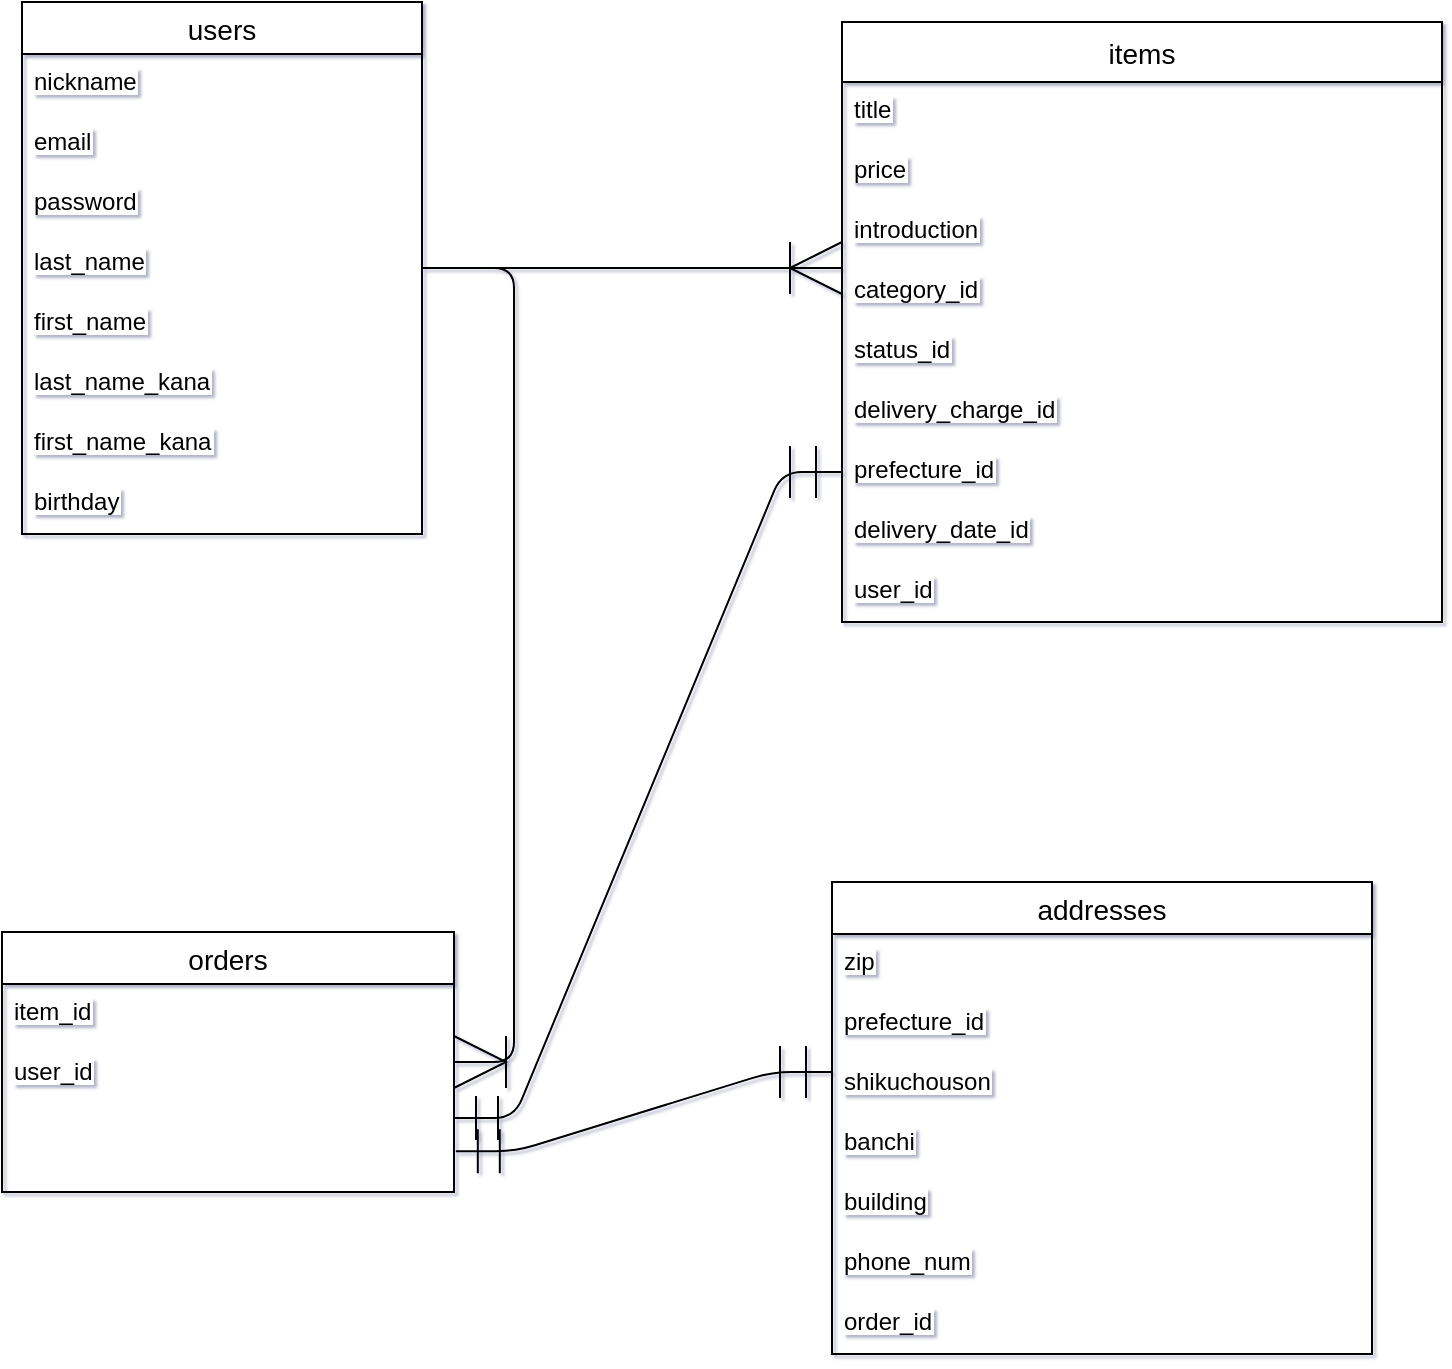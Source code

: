 <mxfile>
    <diagram id="yMavvISScdKKxhhSurgb" name="ページ1">
        <mxGraphModel dx="941" dy="604" grid="1" gridSize="10" guides="1" tooltips="1" connect="1" arrows="1" fold="1" page="1" pageScale="1" pageWidth="827" pageHeight="1169" background="#ffffff" math="0" shadow="1">
            <root>
                <mxCell id="0"/>
                <mxCell id="1" parent="0"/>
                <mxCell id="0izrfsNFi2XIte1MWETJ-1" value="users" style="swimlane;fontStyle=0;childLayout=stackLayout;horizontal=1;startSize=26;horizontalStack=0;resizeParent=1;resizeParentMax=0;resizeLast=0;collapsible=1;marginBottom=0;align=center;fontSize=14;labelBackgroundColor=#FFFFFF;fontColor=#000000;labelBorderColor=none;" vertex="1" parent="1">
                    <mxGeometry x="80" y="120" width="200" height="266" as="geometry"/>
                </mxCell>
                <mxCell id="0izrfsNFi2XIte1MWETJ-2" value="nickname" style="text;strokeColor=none;fillColor=none;spacingLeft=4;spacingRight=4;overflow=hidden;rotatable=0;points=[[0,0.5],[1,0.5]];portConstraint=eastwest;fontSize=12;labelBackgroundColor=#FFFFFF;fontColor=#000000;labelBorderColor=none;" vertex="1" parent="0izrfsNFi2XIte1MWETJ-1">
                    <mxGeometry y="26" width="200" height="30" as="geometry"/>
                </mxCell>
                <mxCell id="0izrfsNFi2XIte1MWETJ-3" value="email" style="text;strokeColor=none;fillColor=none;spacingLeft=4;spacingRight=4;overflow=hidden;rotatable=0;points=[[0,0.5],[1,0.5]];portConstraint=eastwest;fontSize=12;labelBackgroundColor=#FFFFFF;fontColor=#000000;labelBorderColor=none;" vertex="1" parent="0izrfsNFi2XIte1MWETJ-1">
                    <mxGeometry y="56" width="200" height="30" as="geometry"/>
                </mxCell>
                <mxCell id="0izrfsNFi2XIte1MWETJ-4" value="password" style="text;strokeColor=none;fillColor=none;spacingLeft=4;spacingRight=4;overflow=hidden;rotatable=0;points=[[0,0.5],[1,0.5]];portConstraint=eastwest;fontSize=12;labelBackgroundColor=#FFFFFF;fontColor=#000000;labelBorderColor=none;" vertex="1" parent="0izrfsNFi2XIte1MWETJ-1">
                    <mxGeometry y="86" width="200" height="30" as="geometry"/>
                </mxCell>
                <mxCell id="0izrfsNFi2XIte1MWETJ-76" value="last_name" style="text;strokeColor=none;fillColor=none;spacingLeft=4;spacingRight=4;overflow=hidden;rotatable=0;points=[[0,0.5],[1,0.5]];portConstraint=eastwest;fontSize=12;labelBackgroundColor=#FFFFFF;fontColor=#000000;labelBorderColor=none;" vertex="1" parent="0izrfsNFi2XIte1MWETJ-1">
                    <mxGeometry y="116" width="200" height="30" as="geometry"/>
                </mxCell>
                <mxCell id="0izrfsNFi2XIte1MWETJ-77" value="first_name" style="text;strokeColor=none;fillColor=none;spacingLeft=4;spacingRight=4;overflow=hidden;rotatable=0;points=[[0,0.5],[1,0.5]];portConstraint=eastwest;fontSize=12;labelBackgroundColor=#FFFFFF;fontColor=#000000;labelBorderColor=none;" vertex="1" parent="0izrfsNFi2XIte1MWETJ-1">
                    <mxGeometry y="146" width="200" height="30" as="geometry"/>
                </mxCell>
                <mxCell id="0izrfsNFi2XIte1MWETJ-78" value="last_name_kana" style="text;strokeColor=none;fillColor=none;spacingLeft=4;spacingRight=4;overflow=hidden;rotatable=0;points=[[0,0.5],[1,0.5]];portConstraint=eastwest;fontSize=12;labelBackgroundColor=#FFFFFF;fontColor=#000000;labelBorderColor=none;" vertex="1" parent="0izrfsNFi2XIte1MWETJ-1">
                    <mxGeometry y="176" width="200" height="30" as="geometry"/>
                </mxCell>
                <mxCell id="0izrfsNFi2XIte1MWETJ-79" value="first_name_kana" style="text;strokeColor=none;fillColor=none;spacingLeft=4;spacingRight=4;overflow=hidden;rotatable=0;points=[[0,0.5],[1,0.5]];portConstraint=eastwest;fontSize=12;labelBackgroundColor=#FFFFFF;fontColor=#000000;labelBorderColor=none;" vertex="1" parent="0izrfsNFi2XIte1MWETJ-1">
                    <mxGeometry y="206" width="200" height="30" as="geometry"/>
                </mxCell>
                <mxCell id="0izrfsNFi2XIte1MWETJ-80" value="birthday" style="text;strokeColor=none;fillColor=none;spacingLeft=4;spacingRight=4;overflow=hidden;rotatable=0;points=[[0,0.5],[1,0.5]];portConstraint=eastwest;fontSize=12;labelBackgroundColor=#FFFFFF;fontColor=#000000;labelBorderColor=none;" vertex="1" parent="0izrfsNFi2XIte1MWETJ-1">
                    <mxGeometry y="236" width="200" height="30" as="geometry"/>
                </mxCell>
                <mxCell id="0izrfsNFi2XIte1MWETJ-57" value="items" style="swimlane;fontStyle=0;childLayout=stackLayout;horizontal=1;startSize=30;horizontalStack=0;resizeParent=1;resizeParentMax=0;resizeLast=0;collapsible=1;marginBottom=0;align=center;fontSize=14;labelBackgroundColor=#FFFFFF;fontColor=#000000;labelBorderColor=none;" vertex="1" parent="1">
                    <mxGeometry x="490" y="130" width="300" height="300" as="geometry">
                        <mxRectangle x="470" y="120" width="70" height="26" as="alternateBounds"/>
                    </mxGeometry>
                </mxCell>
                <mxCell id="0izrfsNFi2XIte1MWETJ-58" value="title" style="text;strokeColor=none;fillColor=none;spacingLeft=4;spacingRight=4;overflow=hidden;rotatable=0;points=[[0,0.5],[1,0.5]];portConstraint=eastwest;fontSize=12;labelBackgroundColor=#FFFFFF;fontColor=#000000;labelBorderColor=none;" vertex="1" parent="0izrfsNFi2XIte1MWETJ-57">
                    <mxGeometry y="30" width="300" height="30" as="geometry"/>
                </mxCell>
                <mxCell id="0izrfsNFi2XIte1MWETJ-59" value="price&#10;" style="text;strokeColor=none;fillColor=none;spacingLeft=4;spacingRight=4;overflow=hidden;rotatable=0;points=[[0,0.5],[1,0.5]];portConstraint=eastwest;fontSize=12;labelBackgroundColor=#FFFFFF;fontColor=#000000;labelBorderColor=none;" vertex="1" parent="0izrfsNFi2XIte1MWETJ-57">
                    <mxGeometry y="60" width="300" height="30" as="geometry"/>
                </mxCell>
                <mxCell id="0izrfsNFi2XIte1MWETJ-60" value="introduction" style="text;strokeColor=none;fillColor=none;spacingLeft=4;spacingRight=4;overflow=hidden;rotatable=0;points=[[0,0.5],[1,0.5]];portConstraint=eastwest;fontSize=12;labelBackgroundColor=#FFFFFF;fontColor=#000000;labelBorderColor=none;" vertex="1" parent="0izrfsNFi2XIte1MWETJ-57">
                    <mxGeometry y="90" width="300" height="30" as="geometry"/>
                </mxCell>
                <mxCell id="0izrfsNFi2XIte1MWETJ-84" value="category_id" style="text;strokeColor=none;fillColor=none;spacingLeft=4;spacingRight=4;overflow=hidden;rotatable=0;points=[[0,0.5],[1,0.5]];portConstraint=eastwest;fontSize=12;labelBackgroundColor=#FFFFFF;fontColor=#000000;labelBorderColor=none;" vertex="1" parent="0izrfsNFi2XIte1MWETJ-57">
                    <mxGeometry y="120" width="300" height="30" as="geometry"/>
                </mxCell>
                <mxCell id="0izrfsNFi2XIte1MWETJ-85" value="status_id" style="text;strokeColor=none;fillColor=none;spacingLeft=4;spacingRight=4;overflow=hidden;rotatable=0;points=[[0,0.5],[1,0.5]];portConstraint=eastwest;fontSize=12;labelBackgroundColor=#FFFFFF;fontColor=#000000;labelBorderColor=none;" vertex="1" parent="0izrfsNFi2XIte1MWETJ-57">
                    <mxGeometry y="150" width="300" height="30" as="geometry"/>
                </mxCell>
                <mxCell id="0izrfsNFi2XIte1MWETJ-86" value="delivery_charge_id" style="text;strokeColor=none;fillColor=none;spacingLeft=4;spacingRight=4;overflow=hidden;rotatable=0;points=[[0,0.5],[1,0.5]];portConstraint=eastwest;fontSize=12;labelBackgroundColor=#FFFFFF;fontColor=#000000;labelBorderColor=none;" vertex="1" parent="0izrfsNFi2XIte1MWETJ-57">
                    <mxGeometry y="180" width="300" height="30" as="geometry"/>
                </mxCell>
                <mxCell id="0izrfsNFi2XIte1MWETJ-88" value="prefecture_id" style="text;strokeColor=none;fillColor=none;spacingLeft=4;spacingRight=4;overflow=hidden;rotatable=0;points=[[0,0.5],[1,0.5]];portConstraint=eastwest;fontSize=12;labelBackgroundColor=#FFFFFF;fontColor=#000000;labelBorderColor=none;" vertex="1" parent="0izrfsNFi2XIte1MWETJ-57">
                    <mxGeometry y="210" width="300" height="30" as="geometry"/>
                </mxCell>
                <mxCell id="0izrfsNFi2XIte1MWETJ-89" value="delivery_date_id" style="text;strokeColor=none;fillColor=none;spacingLeft=4;spacingRight=4;overflow=hidden;rotatable=0;points=[[0,0.5],[1,0.5]];portConstraint=eastwest;fontSize=12;labelBackgroundColor=#FFFFFF;fontColor=#000000;labelBorderColor=none;" vertex="1" parent="0izrfsNFi2XIte1MWETJ-57">
                    <mxGeometry y="240" width="300" height="30" as="geometry"/>
                </mxCell>
                <mxCell id="0izrfsNFi2XIte1MWETJ-97" value="user_id" style="text;strokeColor=none;fillColor=none;spacingLeft=4;spacingRight=4;overflow=hidden;rotatable=0;points=[[0,0.5],[1,0.5]];portConstraint=eastwest;fontSize=12;labelBackgroundColor=#FFFFFF;fontColor=#000000;labelBorderColor=none;" vertex="1" parent="0izrfsNFi2XIte1MWETJ-57">
                    <mxGeometry y="270" width="300" height="30" as="geometry"/>
                </mxCell>
                <mxCell id="0izrfsNFi2XIte1MWETJ-61" value="" style="edgeStyle=entityRelationEdgeStyle;fontSize=12;html=1;endArrow=ERoneToMany;jumpSize=13;endSize=24;startSize=20;entryX=0;entryY=0.1;entryDx=0;entryDy=0;entryPerimeter=0;labelBackgroundColor=#FFFFFF;fontColor=#000000;labelBorderColor=none;" edge="1" parent="1" source="0izrfsNFi2XIte1MWETJ-1" target="0izrfsNFi2XIte1MWETJ-84">
                    <mxGeometry width="100" height="100" relative="1" as="geometry">
                        <mxPoint x="360" y="360" as="sourcePoint"/>
                        <mxPoint x="460" y="260" as="targetPoint"/>
                    </mxGeometry>
                </mxCell>
                <mxCell id="0izrfsNFi2XIte1MWETJ-63" value="orders" style="swimlane;fontStyle=0;childLayout=stackLayout;horizontal=1;startSize=26;horizontalStack=0;resizeParent=1;resizeParentMax=0;resizeLast=0;collapsible=1;marginBottom=0;align=center;fontSize=14;labelBackgroundColor=#FFFFFF;fontColor=#000000;labelBorderColor=none;" vertex="1" parent="1">
                    <mxGeometry x="70" y="585" width="226" height="130" as="geometry"/>
                </mxCell>
                <mxCell id="0izrfsNFi2XIte1MWETJ-64" value="item_id" style="text;strokeColor=none;fillColor=none;spacingLeft=4;spacingRight=4;overflow=hidden;rotatable=0;points=[[0,0.5],[1,0.5]];portConstraint=eastwest;fontSize=12;labelBackgroundColor=#FFFFFF;fontColor=#000000;labelBorderColor=none;" vertex="1" parent="0izrfsNFi2XIte1MWETJ-63">
                    <mxGeometry y="26" width="226" height="30" as="geometry"/>
                </mxCell>
                <mxCell id="0izrfsNFi2XIte1MWETJ-94" value="user_id" style="text;strokeColor=none;fillColor=none;spacingLeft=4;spacingRight=4;overflow=hidden;rotatable=0;points=[[0,0.5],[1,0.5]];portConstraint=eastwest;fontSize=12;labelBackgroundColor=#FFFFFF;fontColor=#000000;labelBorderColor=none;" vertex="1" parent="0izrfsNFi2XIte1MWETJ-63">
                    <mxGeometry y="56" width="226" height="74" as="geometry"/>
                </mxCell>
                <mxCell id="0izrfsNFi2XIte1MWETJ-67" value="addresses" style="swimlane;fontStyle=0;childLayout=stackLayout;horizontal=1;startSize=26;horizontalStack=0;resizeParent=1;resizeParentMax=0;resizeLast=0;collapsible=1;marginBottom=0;align=center;fontSize=14;labelBackgroundColor=#FFFFFF;fontColor=#000000;labelBorderColor=none;" vertex="1" parent="1">
                    <mxGeometry x="485" y="560" width="270" height="236" as="geometry"/>
                </mxCell>
                <mxCell id="0izrfsNFi2XIte1MWETJ-68" value="zip" style="text;strokeColor=none;fillColor=none;spacingLeft=4;spacingRight=4;overflow=hidden;rotatable=0;points=[[0,0.5],[1,0.5]];portConstraint=eastwest;fontSize=12;labelBackgroundColor=#FFFFFF;fontColor=#000000;labelBorderColor=none;" vertex="1" parent="0izrfsNFi2XIte1MWETJ-67">
                    <mxGeometry y="26" width="270" height="30" as="geometry"/>
                </mxCell>
                <mxCell id="0izrfsNFi2XIte1MWETJ-69" value="prefecture_id" style="text;strokeColor=none;fillColor=none;spacingLeft=4;spacingRight=4;overflow=hidden;rotatable=0;points=[[0,0.5],[1,0.5]];portConstraint=eastwest;fontSize=12;labelBackgroundColor=#FFFFFF;fontColor=#000000;labelBorderColor=none;" vertex="1" parent="0izrfsNFi2XIte1MWETJ-67">
                    <mxGeometry y="56" width="270" height="30" as="geometry"/>
                </mxCell>
                <mxCell id="0izrfsNFi2XIte1MWETJ-70" value="shikuchouson" style="text;strokeColor=none;fillColor=none;spacingLeft=4;spacingRight=4;overflow=hidden;rotatable=0;points=[[0,0.5],[1,0.5]];portConstraint=eastwest;fontSize=12;labelBackgroundColor=#FFFFFF;fontColor=#000000;labelBorderColor=none;" vertex="1" parent="0izrfsNFi2XIte1MWETJ-67">
                    <mxGeometry y="86" width="270" height="30" as="geometry"/>
                </mxCell>
                <mxCell id="0izrfsNFi2XIte1MWETJ-75" value="banchi" style="text;strokeColor=none;fillColor=none;spacingLeft=4;spacingRight=4;overflow=hidden;rotatable=0;points=[[0,0.5],[1,0.5]];portConstraint=eastwest;fontSize=12;labelBackgroundColor=#FFFFFF;fontColor=#000000;labelBorderColor=none;" vertex="1" parent="0izrfsNFi2XIte1MWETJ-67">
                    <mxGeometry y="116" width="270" height="30" as="geometry"/>
                </mxCell>
                <mxCell id="0izrfsNFi2XIte1MWETJ-93" value="building" style="text;strokeColor=none;fillColor=none;spacingLeft=4;spacingRight=4;overflow=hidden;rotatable=0;points=[[0,0.5],[1,0.5]];portConstraint=eastwest;fontSize=12;labelBackgroundColor=#FFFFFF;fontColor=#000000;labelBorderColor=none;" vertex="1" parent="0izrfsNFi2XIte1MWETJ-67">
                    <mxGeometry y="146" width="270" height="30" as="geometry"/>
                </mxCell>
                <mxCell id="0izrfsNFi2XIte1MWETJ-91" value="phone_num" style="text;strokeColor=none;fillColor=none;spacingLeft=4;spacingRight=4;overflow=hidden;rotatable=0;points=[[0,0.5],[1,0.5]];portConstraint=eastwest;fontSize=12;labelBackgroundColor=#FFFFFF;fontColor=#000000;labelBorderColor=none;" vertex="1" parent="0izrfsNFi2XIte1MWETJ-67">
                    <mxGeometry y="176" width="270" height="30" as="geometry"/>
                </mxCell>
                <mxCell id="0izrfsNFi2XIte1MWETJ-96" value="order_id" style="text;strokeColor=none;fillColor=none;spacingLeft=4;spacingRight=4;overflow=hidden;rotatable=0;points=[[0,0.5],[1,0.5]];portConstraint=eastwest;fontSize=12;labelBackgroundColor=#FFFFFF;fontColor=#000000;labelBorderColor=none;" vertex="1" parent="0izrfsNFi2XIte1MWETJ-67">
                    <mxGeometry y="206" width="270" height="30" as="geometry"/>
                </mxCell>
                <mxCell id="0izrfsNFi2XIte1MWETJ-71" value="" style="edgeStyle=entityRelationEdgeStyle;fontSize=12;html=1;endArrow=ERoneToMany;startSize=20;endSize=24;jumpSize=13;labelBackgroundColor=#FFFFFF;fontColor=#000000;labelBorderColor=none;" edge="1" parent="1" source="0izrfsNFi2XIte1MWETJ-1" target="0izrfsNFi2XIte1MWETJ-63">
                    <mxGeometry width="100" height="100" relative="1" as="geometry">
                        <mxPoint x="170" y="240" as="sourcePoint"/>
                        <mxPoint x="460" y="260" as="targetPoint"/>
                    </mxGeometry>
                </mxCell>
                <mxCell id="0izrfsNFi2XIte1MWETJ-72" value="" style="edgeStyle=entityRelationEdgeStyle;fontSize=12;html=1;endArrow=ERmandOne;startArrow=ERmandOne;startSize=20;endSize=24;jumpSize=13;entryX=0;entryY=0.3;entryDx=0;entryDy=0;entryPerimeter=0;exitX=1.004;exitY=0.787;exitDx=0;exitDy=0;exitPerimeter=0;labelBackgroundColor=#FFFFFF;fontColor=#000000;labelBorderColor=none;" edge="1" parent="1" target="0izrfsNFi2XIte1MWETJ-70">
                    <mxGeometry width="100" height="100" relative="1" as="geometry">
                        <mxPoint x="296.904" y="694.61" as="sourcePoint"/>
                        <mxPoint x="406" y="420" as="targetPoint"/>
                    </mxGeometry>
                </mxCell>
                <mxCell id="0izrfsNFi2XIte1MWETJ-73" value="" style="edgeStyle=entityRelationEdgeStyle;fontSize=12;html=1;endArrow=ERmandOne;startArrow=ERmandOne;startSize=20;endSize=24;jumpSize=13;labelBackgroundColor=#FFFFFF;fontColor=#000000;labelBorderColor=none;" edge="1" parent="1" source="0izrfsNFi2XIte1MWETJ-94" target="0izrfsNFi2XIte1MWETJ-88">
                    <mxGeometry width="100" height="100" relative="1" as="geometry">
                        <mxPoint x="310" y="450" as="sourcePoint"/>
                        <mxPoint x="460" y="260" as="targetPoint"/>
                    </mxGeometry>
                </mxCell>
            </root>
        </mxGraphModel>
    </diagram>
</mxfile>